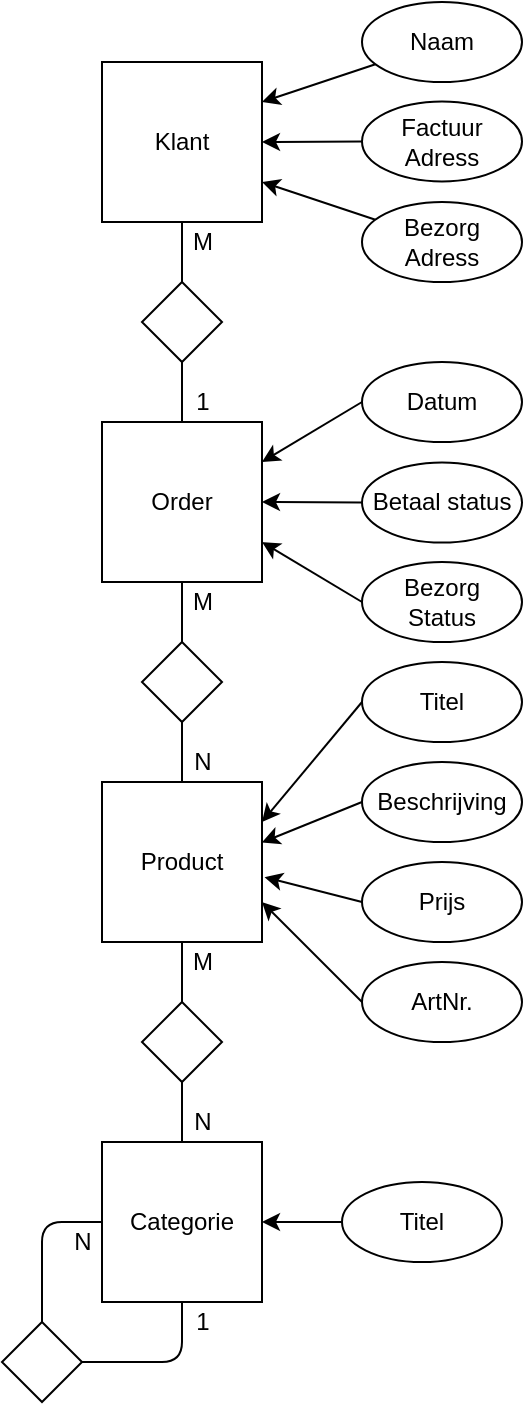 <mxfile version="12.7.1" type="github">
  <diagram id="prtHgNgQTEPvFCAcTncT" name="Page-1">
    <mxGraphModel dx="1826" dy="783" grid="1" gridSize="10" guides="1" tooltips="1" connect="1" arrows="1" fold="1" page="1" pageScale="1" pageWidth="827" pageHeight="1169" math="0" shadow="0">
      <root>
        <mxCell id="0" />
        <mxCell id="1" parent="0" />
        <mxCell id="sg-fpRDAkvCFukHvgcXz-1" value="Product" style="whiteSpace=wrap;html=1;aspect=fixed;" vertex="1" parent="1">
          <mxGeometry x="60.0" y="400" width="80" height="80" as="geometry" />
        </mxCell>
        <mxCell id="sg-fpRDAkvCFukHvgcXz-2" value="Titel" style="ellipse;whiteSpace=wrap;html=1;" vertex="1" parent="1">
          <mxGeometry x="190" y="340" width="80" height="40" as="geometry" />
        </mxCell>
        <mxCell id="sg-fpRDAkvCFukHvgcXz-3" value="Beschrijving" style="ellipse;whiteSpace=wrap;html=1;" vertex="1" parent="1">
          <mxGeometry x="190" y="390" width="80" height="40" as="geometry" />
        </mxCell>
        <mxCell id="sg-fpRDAkvCFukHvgcXz-4" value="Prijs" style="ellipse;whiteSpace=wrap;html=1;" vertex="1" parent="1">
          <mxGeometry x="190" y="440" width="80" height="40" as="geometry" />
        </mxCell>
        <mxCell id="sg-fpRDAkvCFukHvgcXz-5" value="ArtNr." style="ellipse;whiteSpace=wrap;html=1;" vertex="1" parent="1">
          <mxGeometry x="190" y="490" width="80" height="40" as="geometry" />
        </mxCell>
        <mxCell id="sg-fpRDAkvCFukHvgcXz-6" value="" style="endArrow=classic;html=1;exitX=0;exitY=0.5;exitDx=0;exitDy=0;entryX=1;entryY=0.75;entryDx=0;entryDy=0;" edge="1" parent="1" source="sg-fpRDAkvCFukHvgcXz-5" target="sg-fpRDAkvCFukHvgcXz-1">
          <mxGeometry width="50" height="50" relative="1" as="geometry">
            <mxPoint x="20.0" y="600" as="sourcePoint" />
            <mxPoint x="70.0" y="550" as="targetPoint" />
          </mxGeometry>
        </mxCell>
        <mxCell id="sg-fpRDAkvCFukHvgcXz-8" value="" style="endArrow=classic;html=1;exitX=0;exitY=0.5;exitDx=0;exitDy=0;entryX=1.016;entryY=0.595;entryDx=0;entryDy=0;entryPerimeter=0;" edge="1" parent="1" source="sg-fpRDAkvCFukHvgcXz-4" target="sg-fpRDAkvCFukHvgcXz-1">
          <mxGeometry width="50" height="50" relative="1" as="geometry">
            <mxPoint x="200" y="540" as="sourcePoint" />
            <mxPoint x="150.0" y="470" as="targetPoint" />
          </mxGeometry>
        </mxCell>
        <mxCell id="sg-fpRDAkvCFukHvgcXz-9" value="" style="endArrow=classic;html=1;exitX=0;exitY=0.5;exitDx=0;exitDy=0;entryX=0.999;entryY=0.378;entryDx=0;entryDy=0;entryPerimeter=0;" edge="1" parent="1" source="sg-fpRDAkvCFukHvgcXz-3" target="sg-fpRDAkvCFukHvgcXz-1">
          <mxGeometry width="50" height="50" relative="1" as="geometry">
            <mxPoint x="210" y="550" as="sourcePoint" />
            <mxPoint x="160.0" y="480" as="targetPoint" />
          </mxGeometry>
        </mxCell>
        <mxCell id="sg-fpRDAkvCFukHvgcXz-10" value="" style="endArrow=classic;html=1;exitX=0;exitY=0.5;exitDx=0;exitDy=0;entryX=1;entryY=0.25;entryDx=0;entryDy=0;" edge="1" parent="1" source="sg-fpRDAkvCFukHvgcXz-2" target="sg-fpRDAkvCFukHvgcXz-1">
          <mxGeometry width="50" height="50" relative="1" as="geometry">
            <mxPoint x="220" y="560" as="sourcePoint" />
            <mxPoint x="170.0" y="490" as="targetPoint" />
          </mxGeometry>
        </mxCell>
        <mxCell id="sg-fpRDAkvCFukHvgcXz-11" value="Categorie" style="whiteSpace=wrap;html=1;aspect=fixed;" vertex="1" parent="1">
          <mxGeometry x="60.0" y="580" width="80" height="80" as="geometry" />
        </mxCell>
        <mxCell id="sg-fpRDAkvCFukHvgcXz-12" value="Titel" style="ellipse;whiteSpace=wrap;html=1;" vertex="1" parent="1">
          <mxGeometry x="180.0" y="600" width="80" height="40" as="geometry" />
        </mxCell>
        <mxCell id="sg-fpRDAkvCFukHvgcXz-13" value="" style="endArrow=classic;html=1;exitX=0;exitY=0.5;exitDx=0;exitDy=0;entryX=1;entryY=0.5;entryDx=0;entryDy=0;" edge="1" parent="1" source="sg-fpRDAkvCFukHvgcXz-12" target="sg-fpRDAkvCFukHvgcXz-11">
          <mxGeometry width="50" height="50" relative="1" as="geometry">
            <mxPoint x="200" y="370" as="sourcePoint" />
            <mxPoint x="150.0" y="430" as="targetPoint" />
          </mxGeometry>
        </mxCell>
        <mxCell id="sg-fpRDAkvCFukHvgcXz-14" value="" style="rhombus;whiteSpace=wrap;html=1;" vertex="1" parent="1">
          <mxGeometry x="10.0" y="670" width="40" height="40" as="geometry" />
        </mxCell>
        <mxCell id="sg-fpRDAkvCFukHvgcXz-16" value="" style="endArrow=none;html=1;exitX=0.5;exitY=1;exitDx=0;exitDy=0;entryX=1;entryY=0.5;entryDx=0;entryDy=0;" edge="1" parent="1" source="sg-fpRDAkvCFukHvgcXz-11" target="sg-fpRDAkvCFukHvgcXz-14">
          <mxGeometry width="50" height="50" relative="1" as="geometry">
            <mxPoint x="120.0" y="800" as="sourcePoint" />
            <mxPoint x="170.0" y="750" as="targetPoint" />
            <Array as="points">
              <mxPoint x="100.0" y="690" />
            </Array>
          </mxGeometry>
        </mxCell>
        <mxCell id="sg-fpRDAkvCFukHvgcXz-17" value="" style="endArrow=none;html=1;exitX=0.5;exitY=0;exitDx=0;exitDy=0;entryX=0;entryY=0.5;entryDx=0;entryDy=0;" edge="1" parent="1" source="sg-fpRDAkvCFukHvgcXz-14" target="sg-fpRDAkvCFukHvgcXz-11">
          <mxGeometry width="50" height="50" relative="1" as="geometry">
            <mxPoint x="-30.0" y="620" as="sourcePoint" />
            <mxPoint x="20.0" y="570" as="targetPoint" />
            <Array as="points">
              <mxPoint x="30.0" y="620" />
            </Array>
          </mxGeometry>
        </mxCell>
        <mxCell id="sg-fpRDAkvCFukHvgcXz-18" value="1" style="text;html=1;align=center;verticalAlign=middle;resizable=0;points=[];autosize=1;" vertex="1" parent="1">
          <mxGeometry x="100.0" y="660" width="20" height="20" as="geometry" />
        </mxCell>
        <mxCell id="sg-fpRDAkvCFukHvgcXz-19" value="N" style="text;html=1;align=center;verticalAlign=middle;resizable=0;points=[];autosize=1;" vertex="1" parent="1">
          <mxGeometry x="40.0" y="620" width="20" height="20" as="geometry" />
        </mxCell>
        <mxCell id="sg-fpRDAkvCFukHvgcXz-20" value="" style="rhombus;whiteSpace=wrap;html=1;" vertex="1" parent="1">
          <mxGeometry x="80.0" y="510" width="40" height="40" as="geometry" />
        </mxCell>
        <mxCell id="sg-fpRDAkvCFukHvgcXz-21" value="" style="endArrow=none;html=1;exitX=0.5;exitY=1;exitDx=0;exitDy=0;entryX=0.5;entryY=0;entryDx=0;entryDy=0;" edge="1" parent="1" source="sg-fpRDAkvCFukHvgcXz-1" target="sg-fpRDAkvCFukHvgcXz-20">
          <mxGeometry width="50" height="50" relative="1" as="geometry">
            <mxPoint x="-70.0" y="540" as="sourcePoint" />
            <mxPoint x="-20.0" y="490" as="targetPoint" />
          </mxGeometry>
        </mxCell>
        <mxCell id="sg-fpRDAkvCFukHvgcXz-22" value="" style="endArrow=none;html=1;exitX=0.5;exitY=1;exitDx=0;exitDy=0;entryX=0.5;entryY=0;entryDx=0;entryDy=0;" edge="1" parent="1" source="sg-fpRDAkvCFukHvgcXz-20" target="sg-fpRDAkvCFukHvgcXz-11">
          <mxGeometry width="50" height="50" relative="1" as="geometry">
            <mxPoint x="10.0" y="780" as="sourcePoint" />
            <mxPoint x="60.0" y="730" as="targetPoint" />
          </mxGeometry>
        </mxCell>
        <mxCell id="sg-fpRDAkvCFukHvgcXz-24" value="N" style="text;html=1;align=center;verticalAlign=middle;resizable=0;points=[];autosize=1;" vertex="1" parent="1">
          <mxGeometry x="100.0" y="560" width="20" height="20" as="geometry" />
        </mxCell>
        <mxCell id="sg-fpRDAkvCFukHvgcXz-25" value="M" style="text;html=1;align=center;verticalAlign=middle;resizable=0;points=[];autosize=1;" vertex="1" parent="1">
          <mxGeometry x="95.0" y="480" width="30" height="20" as="geometry" />
        </mxCell>
        <mxCell id="sg-fpRDAkvCFukHvgcXz-27" value="" style="rhombus;whiteSpace=wrap;html=1;" vertex="1" parent="1">
          <mxGeometry x="80.0" y="330" width="40" height="40" as="geometry" />
        </mxCell>
        <mxCell id="sg-fpRDAkvCFukHvgcXz-28" value="" style="endArrow=none;html=1;exitX=0.5;exitY=1;exitDx=0;exitDy=0;entryX=0.5;entryY=0;entryDx=0;entryDy=0;" edge="1" parent="1" target="sg-fpRDAkvCFukHvgcXz-27">
          <mxGeometry width="50" height="50" relative="1" as="geometry">
            <mxPoint x="100.0" y="300" as="sourcePoint" />
            <mxPoint x="-20.0" y="310" as="targetPoint" />
          </mxGeometry>
        </mxCell>
        <mxCell id="sg-fpRDAkvCFukHvgcXz-29" value="" style="endArrow=none;html=1;exitX=0.5;exitY=1;exitDx=0;exitDy=0;entryX=0.5;entryY=0;entryDx=0;entryDy=0;" edge="1" parent="1" source="sg-fpRDAkvCFukHvgcXz-27">
          <mxGeometry width="50" height="50" relative="1" as="geometry">
            <mxPoint x="10.0" y="600" as="sourcePoint" />
            <mxPoint x="100.0" y="400" as="targetPoint" />
          </mxGeometry>
        </mxCell>
        <mxCell id="sg-fpRDAkvCFukHvgcXz-30" value="N" style="text;html=1;align=center;verticalAlign=middle;resizable=0;points=[];autosize=1;" vertex="1" parent="1">
          <mxGeometry x="100.0" y="380" width="20" height="20" as="geometry" />
        </mxCell>
        <mxCell id="sg-fpRDAkvCFukHvgcXz-31" value="M" style="text;html=1;align=center;verticalAlign=middle;resizable=0;points=[];autosize=1;" vertex="1" parent="1">
          <mxGeometry x="95.0" y="300" width="30" height="20" as="geometry" />
        </mxCell>
        <mxCell id="sg-fpRDAkvCFukHvgcXz-32" value="Order" style="whiteSpace=wrap;html=1;aspect=fixed;" vertex="1" parent="1">
          <mxGeometry x="60.0" y="220" width="80" height="80" as="geometry" />
        </mxCell>
        <mxCell id="sg-fpRDAkvCFukHvgcXz-35" value="Betaal status" style="ellipse;whiteSpace=wrap;html=1;" vertex="1" parent="1">
          <mxGeometry x="190.0" y="240.29" width="80" height="40" as="geometry" />
        </mxCell>
        <mxCell id="sg-fpRDAkvCFukHvgcXz-36" value="" style="endArrow=classic;html=1;exitX=0;exitY=0.5;exitDx=0;exitDy=0;entryX=1;entryY=0.5;entryDx=0;entryDy=0;" edge="1" parent="1" source="sg-fpRDAkvCFukHvgcXz-35" target="sg-fpRDAkvCFukHvgcXz-32">
          <mxGeometry width="50" height="50" relative="1" as="geometry">
            <mxPoint x="-200.0" y="370" as="sourcePoint" />
            <mxPoint x="-150.0" y="320" as="targetPoint" />
          </mxGeometry>
        </mxCell>
        <mxCell id="sg-fpRDAkvCFukHvgcXz-40" value="Datum" style="ellipse;whiteSpace=wrap;html=1;" vertex="1" parent="1">
          <mxGeometry x="190.0" y="190" width="80" height="40" as="geometry" />
        </mxCell>
        <mxCell id="sg-fpRDAkvCFukHvgcXz-41" value="" style="endArrow=classic;html=1;exitX=0;exitY=0.5;exitDx=0;exitDy=0;entryX=1;entryY=0.25;entryDx=0;entryDy=0;" edge="1" parent="1" source="sg-fpRDAkvCFukHvgcXz-40" target="sg-fpRDAkvCFukHvgcXz-32">
          <mxGeometry width="50" height="50" relative="1" as="geometry">
            <mxPoint x="110.47" y="170" as="sourcePoint" />
            <mxPoint x="160.47" y="120" as="targetPoint" />
          </mxGeometry>
        </mxCell>
        <mxCell id="sg-fpRDAkvCFukHvgcXz-42" value="" style="rhombus;whiteSpace=wrap;html=1;" vertex="1" parent="1">
          <mxGeometry x="80.0" y="150.0" width="40" height="40" as="geometry" />
        </mxCell>
        <mxCell id="sg-fpRDAkvCFukHvgcXz-43" value="" style="endArrow=none;html=1;exitX=0.5;exitY=1;exitDx=0;exitDy=0;entryX=0.5;entryY=0;entryDx=0;entryDy=0;" edge="1" parent="1" target="sg-fpRDAkvCFukHvgcXz-42">
          <mxGeometry width="50" height="50" relative="1" as="geometry">
            <mxPoint x="100.0" y="120.0" as="sourcePoint" />
            <mxPoint x="-20.0" y="130.0" as="targetPoint" />
          </mxGeometry>
        </mxCell>
        <mxCell id="sg-fpRDAkvCFukHvgcXz-44" value="" style="endArrow=none;html=1;exitX=0.5;exitY=1;exitDx=0;exitDy=0;entryX=0.5;entryY=0;entryDx=0;entryDy=0;" edge="1" parent="1" source="sg-fpRDAkvCFukHvgcXz-42">
          <mxGeometry width="50" height="50" relative="1" as="geometry">
            <mxPoint x="10.0" y="420" as="sourcePoint" />
            <mxPoint x="100.0" y="220.0" as="targetPoint" />
          </mxGeometry>
        </mxCell>
        <mxCell id="sg-fpRDAkvCFukHvgcXz-45" value="1" style="text;html=1;align=center;verticalAlign=middle;resizable=0;points=[];autosize=1;" vertex="1" parent="1">
          <mxGeometry x="100.0" y="200.0" width="20" height="20" as="geometry" />
        </mxCell>
        <mxCell id="sg-fpRDAkvCFukHvgcXz-46" value="M" style="text;html=1;align=center;verticalAlign=middle;resizable=0;points=[];autosize=1;" vertex="1" parent="1">
          <mxGeometry x="95.0" y="120" width="30" height="20" as="geometry" />
        </mxCell>
        <mxCell id="sg-fpRDAkvCFukHvgcXz-47" value="Klant" style="whiteSpace=wrap;html=1;aspect=fixed;" vertex="1" parent="1">
          <mxGeometry x="60.0" y="40" width="80" height="80" as="geometry" />
        </mxCell>
        <mxCell id="sg-fpRDAkvCFukHvgcXz-58" style="edgeStyle=none;rounded=0;orthogonalLoop=1;jettySize=auto;html=1;entryX=1;entryY=0.25;entryDx=0;entryDy=0;" edge="1" parent="1" source="sg-fpRDAkvCFukHvgcXz-48" target="sg-fpRDAkvCFukHvgcXz-47">
          <mxGeometry relative="1" as="geometry" />
        </mxCell>
        <mxCell id="sg-fpRDAkvCFukHvgcXz-48" value="Naam" style="ellipse;whiteSpace=wrap;html=1;" vertex="1" parent="1">
          <mxGeometry x="190.0" y="10" width="80" height="40" as="geometry" />
        </mxCell>
        <mxCell id="sg-fpRDAkvCFukHvgcXz-59" style="edgeStyle=none;rounded=0;orthogonalLoop=1;jettySize=auto;html=1;entryX=1;entryY=0.5;entryDx=0;entryDy=0;" edge="1" parent="1" source="sg-fpRDAkvCFukHvgcXz-49" target="sg-fpRDAkvCFukHvgcXz-47">
          <mxGeometry relative="1" as="geometry" />
        </mxCell>
        <mxCell id="sg-fpRDAkvCFukHvgcXz-49" value="Factuur Adress" style="ellipse;whiteSpace=wrap;html=1;" vertex="1" parent="1">
          <mxGeometry x="190.0" y="59.71" width="80" height="40" as="geometry" />
        </mxCell>
        <mxCell id="sg-fpRDAkvCFukHvgcXz-60" style="edgeStyle=none;rounded=0;orthogonalLoop=1;jettySize=auto;html=1;entryX=1;entryY=0.75;entryDx=0;entryDy=0;" edge="1" parent="1" source="sg-fpRDAkvCFukHvgcXz-50" target="sg-fpRDAkvCFukHvgcXz-47">
          <mxGeometry relative="1" as="geometry" />
        </mxCell>
        <mxCell id="sg-fpRDAkvCFukHvgcXz-50" value="Bezorg Adress" style="ellipse;whiteSpace=wrap;html=1;" vertex="1" parent="1">
          <mxGeometry x="190.0" y="110.0" width="80" height="40" as="geometry" />
        </mxCell>
        <mxCell id="sg-fpRDAkvCFukHvgcXz-61" value="Bezorg &lt;br&gt;Status" style="ellipse;whiteSpace=wrap;html=1;" vertex="1" parent="1">
          <mxGeometry x="190.0" y="290" width="80" height="40" as="geometry" />
        </mxCell>
        <mxCell id="sg-fpRDAkvCFukHvgcXz-62" value="" style="endArrow=classic;html=1;exitX=0;exitY=0.5;exitDx=0;exitDy=0;entryX=1;entryY=0.75;entryDx=0;entryDy=0;" edge="1" parent="1" source="sg-fpRDAkvCFukHvgcXz-61" target="sg-fpRDAkvCFukHvgcXz-32">
          <mxGeometry width="50" height="50" relative="1" as="geometry">
            <mxPoint x="340" y="319.71" as="sourcePoint" />
            <mxPoint x="390" y="269.71" as="targetPoint" />
          </mxGeometry>
        </mxCell>
      </root>
    </mxGraphModel>
  </diagram>
</mxfile>
